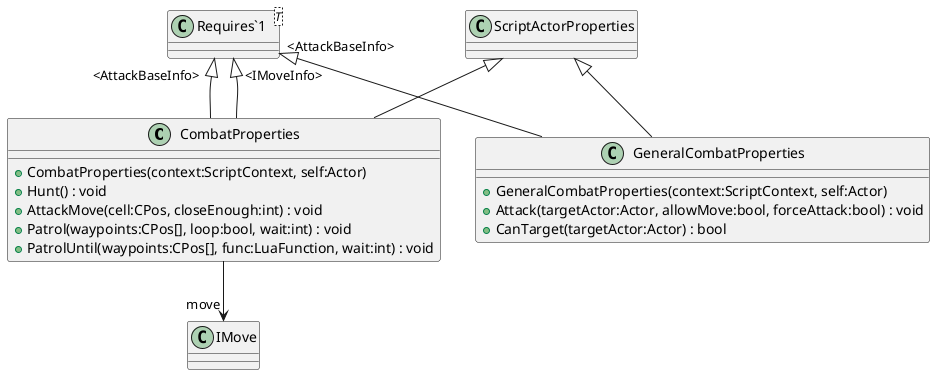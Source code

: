 @startuml
class CombatProperties {
    + CombatProperties(context:ScriptContext, self:Actor)
    + Hunt() : void
    + AttackMove(cell:CPos, closeEnough:int) : void
    + Patrol(waypoints:CPos[], loop:bool, wait:int) : void
    + PatrolUntil(waypoints:CPos[], func:LuaFunction, wait:int) : void
}
class GeneralCombatProperties {
    + GeneralCombatProperties(context:ScriptContext, self:Actor)
    + Attack(targetActor:Actor, allowMove:bool, forceAttack:bool) : void
    + CanTarget(targetActor:Actor) : bool
}
class "Requires`1"<T> {
}
ScriptActorProperties <|-- CombatProperties
"Requires`1" "<AttackBaseInfo>" <|-- CombatProperties
"Requires`1" "<IMoveInfo>" <|-- CombatProperties
CombatProperties --> "move" IMove
ScriptActorProperties <|-- GeneralCombatProperties
"Requires`1" "<AttackBaseInfo>" <|-- GeneralCombatProperties
@enduml
